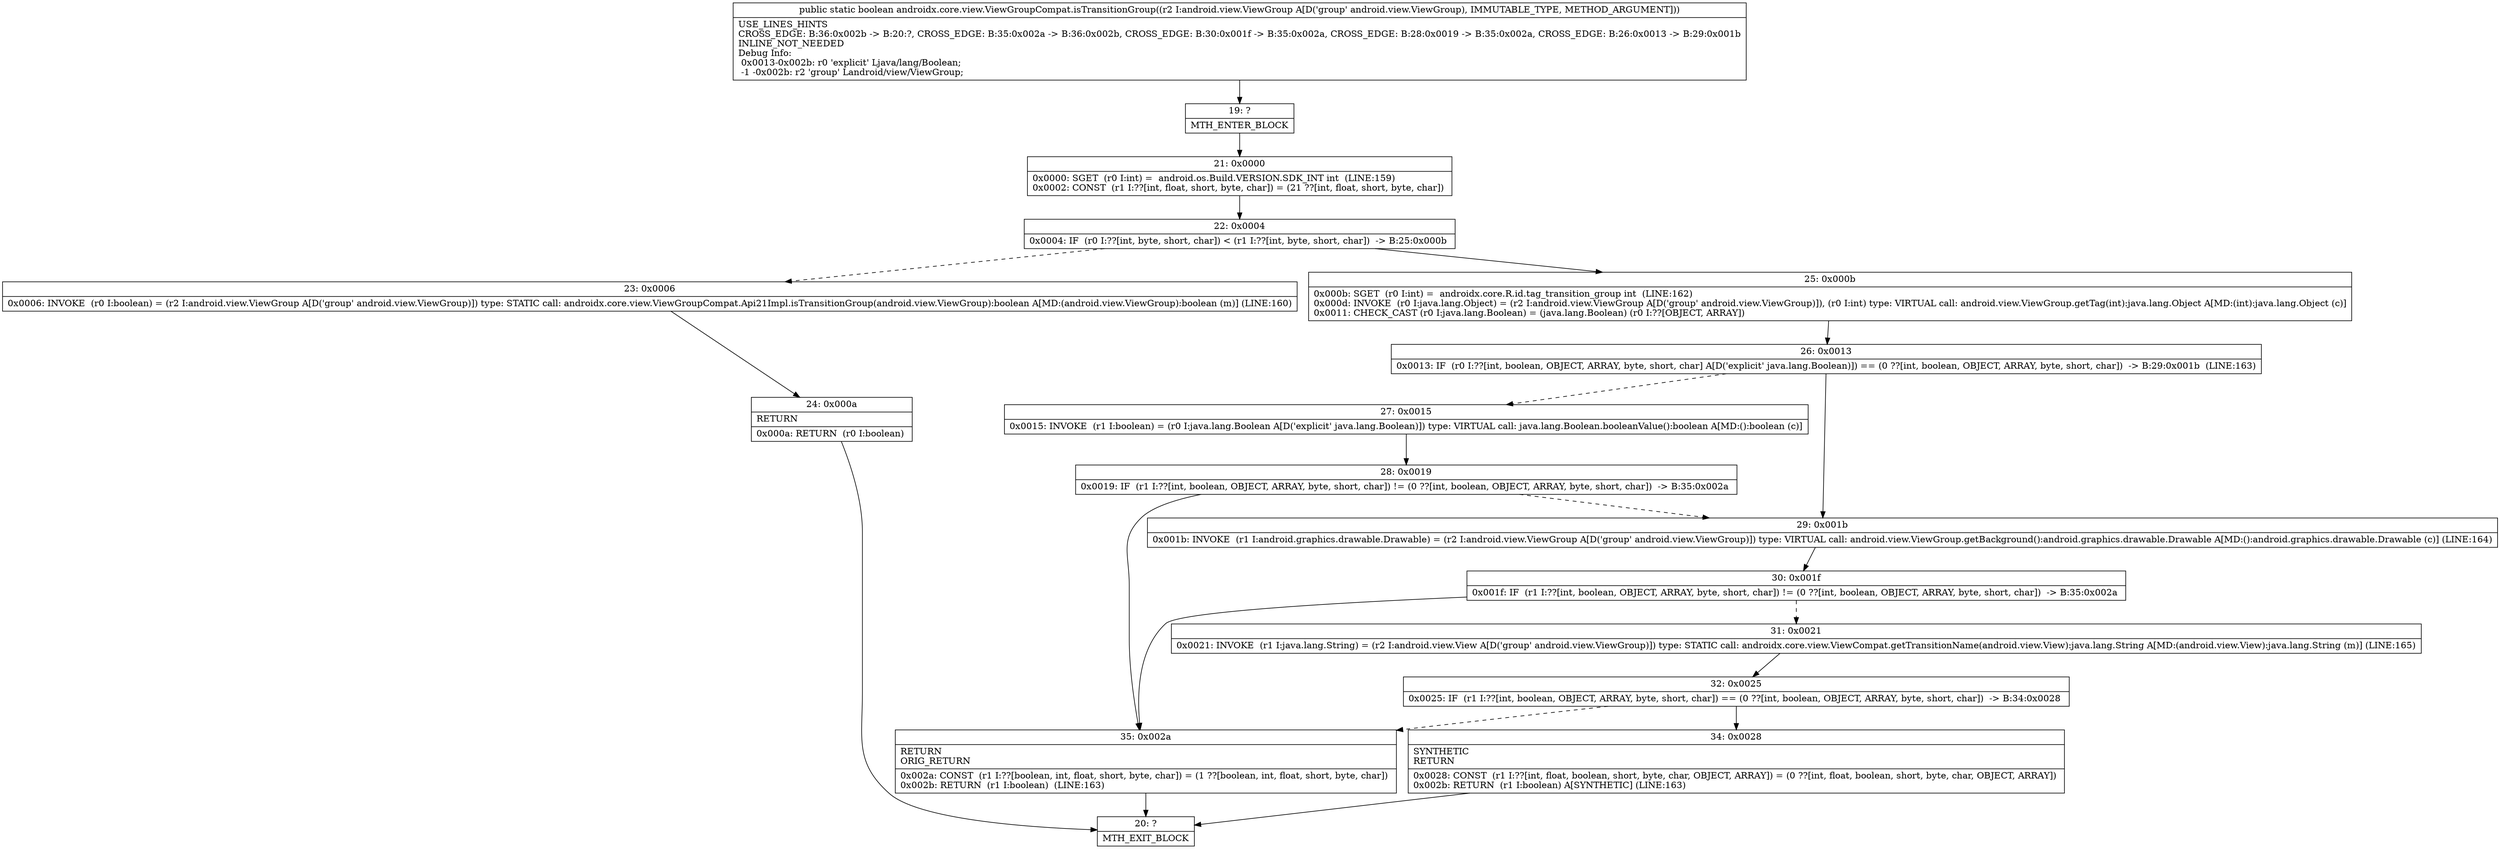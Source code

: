 digraph "CFG forandroidx.core.view.ViewGroupCompat.isTransitionGroup(Landroid\/view\/ViewGroup;)Z" {
Node_19 [shape=record,label="{19\:\ ?|MTH_ENTER_BLOCK\l}"];
Node_21 [shape=record,label="{21\:\ 0x0000|0x0000: SGET  (r0 I:int) =  android.os.Build.VERSION.SDK_INT int  (LINE:159)\l0x0002: CONST  (r1 I:??[int, float, short, byte, char]) = (21 ??[int, float, short, byte, char]) \l}"];
Node_22 [shape=record,label="{22\:\ 0x0004|0x0004: IF  (r0 I:??[int, byte, short, char]) \< (r1 I:??[int, byte, short, char])  \-\> B:25:0x000b \l}"];
Node_23 [shape=record,label="{23\:\ 0x0006|0x0006: INVOKE  (r0 I:boolean) = (r2 I:android.view.ViewGroup A[D('group' android.view.ViewGroup)]) type: STATIC call: androidx.core.view.ViewGroupCompat.Api21Impl.isTransitionGroup(android.view.ViewGroup):boolean A[MD:(android.view.ViewGroup):boolean (m)] (LINE:160)\l}"];
Node_24 [shape=record,label="{24\:\ 0x000a|RETURN\l|0x000a: RETURN  (r0 I:boolean) \l}"];
Node_20 [shape=record,label="{20\:\ ?|MTH_EXIT_BLOCK\l}"];
Node_25 [shape=record,label="{25\:\ 0x000b|0x000b: SGET  (r0 I:int) =  androidx.core.R.id.tag_transition_group int  (LINE:162)\l0x000d: INVOKE  (r0 I:java.lang.Object) = (r2 I:android.view.ViewGroup A[D('group' android.view.ViewGroup)]), (r0 I:int) type: VIRTUAL call: android.view.ViewGroup.getTag(int):java.lang.Object A[MD:(int):java.lang.Object (c)]\l0x0011: CHECK_CAST (r0 I:java.lang.Boolean) = (java.lang.Boolean) (r0 I:??[OBJECT, ARRAY]) \l}"];
Node_26 [shape=record,label="{26\:\ 0x0013|0x0013: IF  (r0 I:??[int, boolean, OBJECT, ARRAY, byte, short, char] A[D('explicit' java.lang.Boolean)]) == (0 ??[int, boolean, OBJECT, ARRAY, byte, short, char])  \-\> B:29:0x001b  (LINE:163)\l}"];
Node_27 [shape=record,label="{27\:\ 0x0015|0x0015: INVOKE  (r1 I:boolean) = (r0 I:java.lang.Boolean A[D('explicit' java.lang.Boolean)]) type: VIRTUAL call: java.lang.Boolean.booleanValue():boolean A[MD:():boolean (c)]\l}"];
Node_28 [shape=record,label="{28\:\ 0x0019|0x0019: IF  (r1 I:??[int, boolean, OBJECT, ARRAY, byte, short, char]) != (0 ??[int, boolean, OBJECT, ARRAY, byte, short, char])  \-\> B:35:0x002a \l}"];
Node_35 [shape=record,label="{35\:\ 0x002a|RETURN\lORIG_RETURN\l|0x002a: CONST  (r1 I:??[boolean, int, float, short, byte, char]) = (1 ??[boolean, int, float, short, byte, char]) \l0x002b: RETURN  (r1 I:boolean)  (LINE:163)\l}"];
Node_29 [shape=record,label="{29\:\ 0x001b|0x001b: INVOKE  (r1 I:android.graphics.drawable.Drawable) = (r2 I:android.view.ViewGroup A[D('group' android.view.ViewGroup)]) type: VIRTUAL call: android.view.ViewGroup.getBackground():android.graphics.drawable.Drawable A[MD:():android.graphics.drawable.Drawable (c)] (LINE:164)\l}"];
Node_30 [shape=record,label="{30\:\ 0x001f|0x001f: IF  (r1 I:??[int, boolean, OBJECT, ARRAY, byte, short, char]) != (0 ??[int, boolean, OBJECT, ARRAY, byte, short, char])  \-\> B:35:0x002a \l}"];
Node_31 [shape=record,label="{31\:\ 0x0021|0x0021: INVOKE  (r1 I:java.lang.String) = (r2 I:android.view.View A[D('group' android.view.ViewGroup)]) type: STATIC call: androidx.core.view.ViewCompat.getTransitionName(android.view.View):java.lang.String A[MD:(android.view.View):java.lang.String (m)] (LINE:165)\l}"];
Node_32 [shape=record,label="{32\:\ 0x0025|0x0025: IF  (r1 I:??[int, boolean, OBJECT, ARRAY, byte, short, char]) == (0 ??[int, boolean, OBJECT, ARRAY, byte, short, char])  \-\> B:34:0x0028 \l}"];
Node_34 [shape=record,label="{34\:\ 0x0028|SYNTHETIC\lRETURN\l|0x0028: CONST  (r1 I:??[int, float, boolean, short, byte, char, OBJECT, ARRAY]) = (0 ??[int, float, boolean, short, byte, char, OBJECT, ARRAY]) \l0x002b: RETURN  (r1 I:boolean) A[SYNTHETIC] (LINE:163)\l}"];
MethodNode[shape=record,label="{public static boolean androidx.core.view.ViewGroupCompat.isTransitionGroup((r2 I:android.view.ViewGroup A[D('group' android.view.ViewGroup), IMMUTABLE_TYPE, METHOD_ARGUMENT]))  | USE_LINES_HINTS\lCROSS_EDGE: B:36:0x002b \-\> B:20:?, CROSS_EDGE: B:35:0x002a \-\> B:36:0x002b, CROSS_EDGE: B:30:0x001f \-\> B:35:0x002a, CROSS_EDGE: B:28:0x0019 \-\> B:35:0x002a, CROSS_EDGE: B:26:0x0013 \-\> B:29:0x001b\lINLINE_NOT_NEEDED\lDebug Info:\l  0x0013\-0x002b: r0 'explicit' Ljava\/lang\/Boolean;\l  \-1 \-0x002b: r2 'group' Landroid\/view\/ViewGroup;\l}"];
MethodNode -> Node_19;Node_19 -> Node_21;
Node_21 -> Node_22;
Node_22 -> Node_23[style=dashed];
Node_22 -> Node_25;
Node_23 -> Node_24;
Node_24 -> Node_20;
Node_25 -> Node_26;
Node_26 -> Node_27[style=dashed];
Node_26 -> Node_29;
Node_27 -> Node_28;
Node_28 -> Node_29[style=dashed];
Node_28 -> Node_35;
Node_35 -> Node_20;
Node_29 -> Node_30;
Node_30 -> Node_31[style=dashed];
Node_30 -> Node_35;
Node_31 -> Node_32;
Node_32 -> Node_34;
Node_32 -> Node_35[style=dashed];
Node_34 -> Node_20;
}

